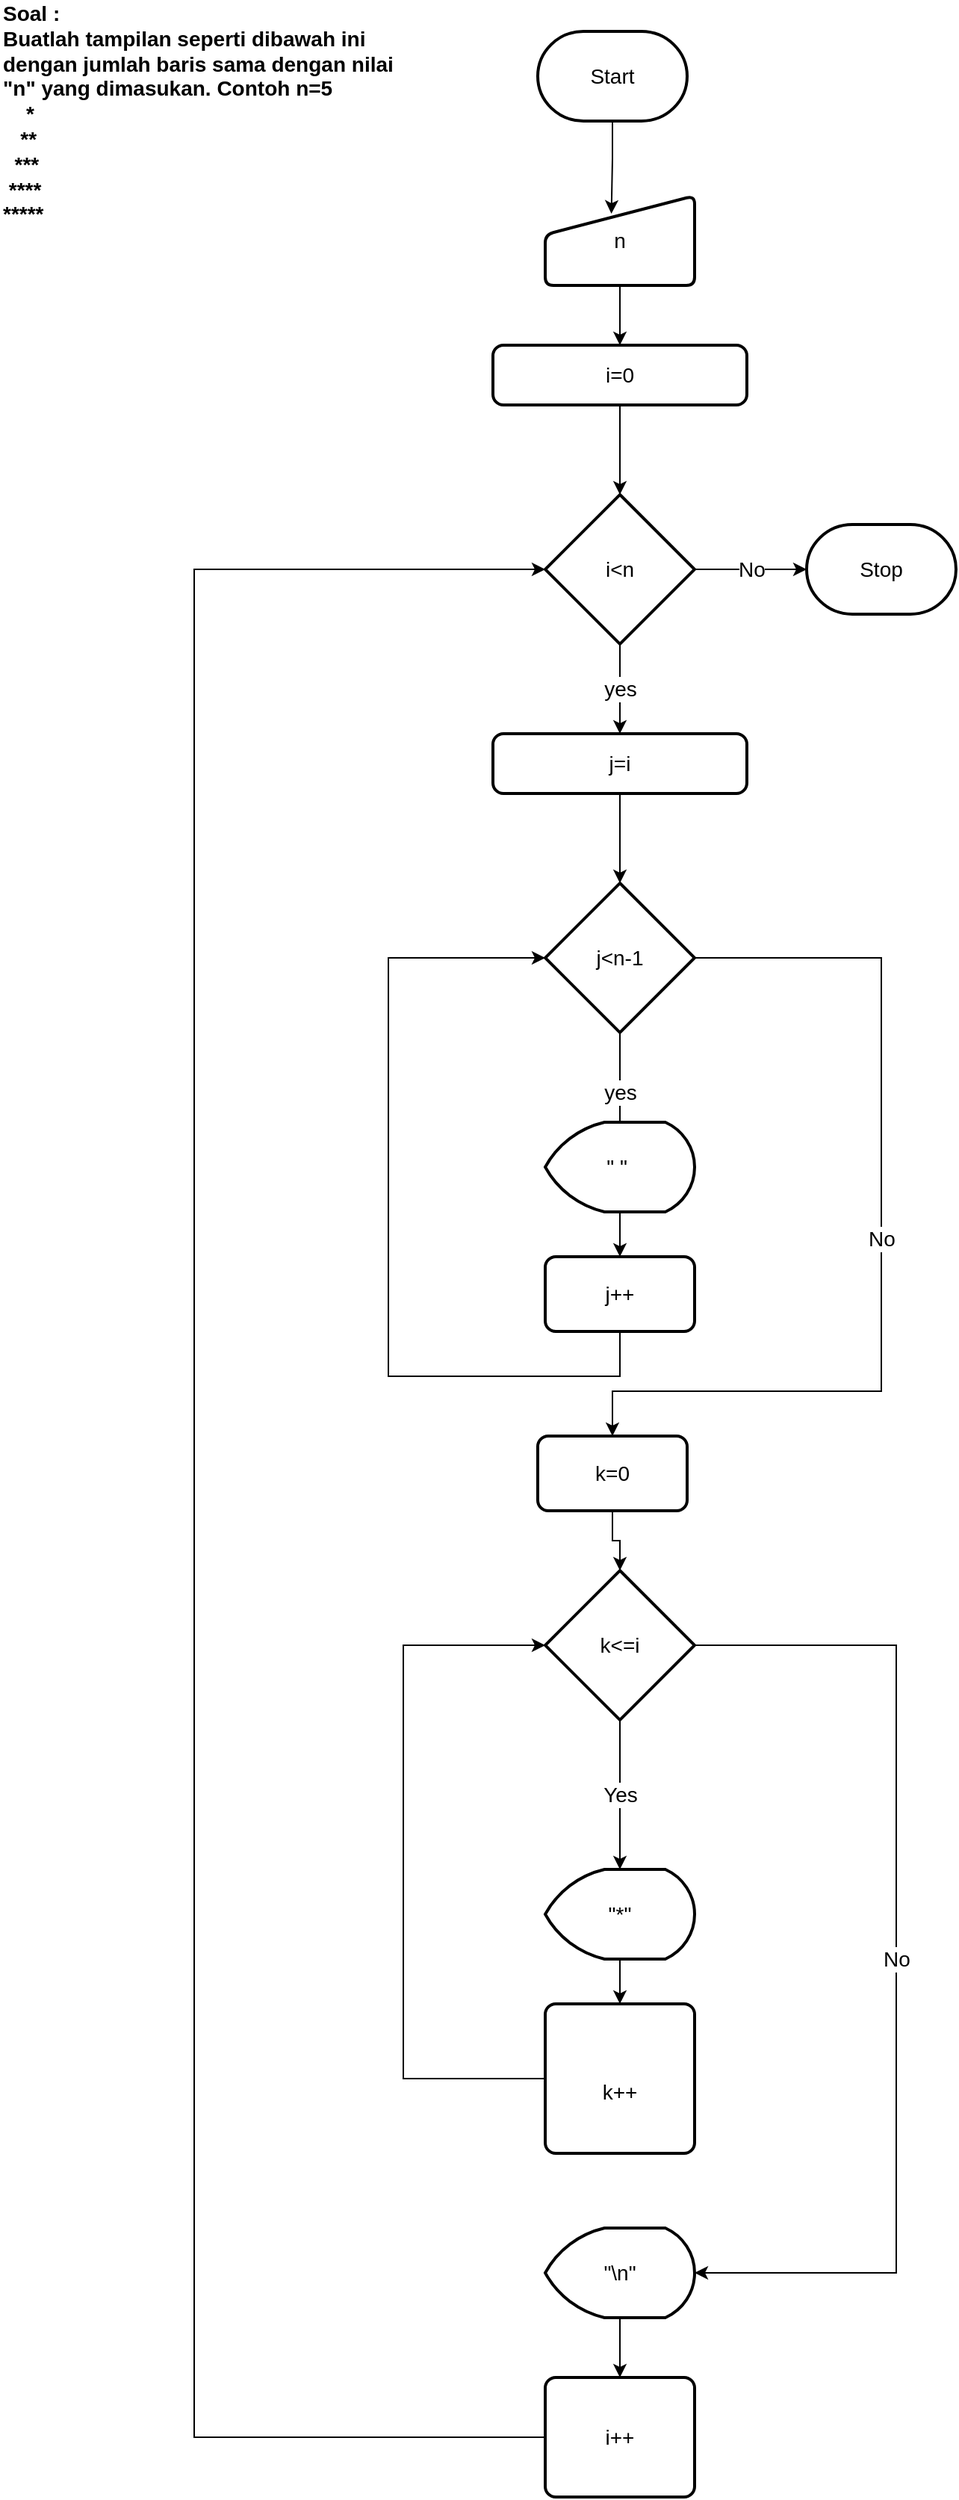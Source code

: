 <mxfile version="20.3.0" type="device"><diagram id="e6DZMCLWn--r9HJb2ryo" name="Page-1"><mxGraphModel dx="713" dy="1774" grid="1" gridSize="10" guides="1" tooltips="1" connect="1" arrows="1" fold="1" page="1" pageScale="1" pageWidth="850" pageHeight="1100" math="0" shadow="0"><root><mxCell id="0"/><mxCell id="1" parent="0"/><mxCell id="j0m44R5n92u7Xzgbke4k-1" value="&lt;font style=&quot;font-size: 14px;&quot;&gt;&lt;b&gt;Soal :&lt;br&gt;Buatlah tampilan seperti dibawah ini dengan jumlah baris sama dengan nilai &quot;n&quot; yang dimasukan. Contoh n=5&lt;br&gt;&amp;nbsp; &amp;nbsp; *&lt;br&gt;&amp;nbsp; &amp;nbsp;**&lt;br&gt;&amp;nbsp; ***&lt;br&gt;&amp;nbsp;****&lt;br&gt;*****&lt;/b&gt;&lt;/font&gt;" style="text;html=1;strokeColor=none;fillColor=none;align=left;verticalAlign=middle;whiteSpace=wrap;rounded=0;" vertex="1" parent="1"><mxGeometry x="10" y="-20" width="280" height="130" as="geometry"/></mxCell><mxCell id="j0m44R5n92u7Xzgbke4k-5" style="edgeStyle=orthogonalEdgeStyle;rounded=0;orthogonalLoop=1;jettySize=auto;html=1;entryX=0.443;entryY=0.2;entryDx=0;entryDy=0;entryPerimeter=0;fontSize=14;" edge="1" parent="1" source="j0m44R5n92u7Xzgbke4k-3" target="j0m44R5n92u7Xzgbke4k-4"><mxGeometry relative="1" as="geometry"/></mxCell><mxCell id="j0m44R5n92u7Xzgbke4k-3" value="Start" style="strokeWidth=2;html=1;shape=mxgraph.flowchart.terminator;whiteSpace=wrap;fontSize=14;" vertex="1" parent="1"><mxGeometry x="370" y="-10" width="100" height="60" as="geometry"/></mxCell><mxCell id="j0m44R5n92u7Xzgbke4k-29" value="" style="edgeStyle=orthogonalEdgeStyle;rounded=0;orthogonalLoop=1;jettySize=auto;html=1;fontSize=14;" edge="1" parent="1" source="j0m44R5n92u7Xzgbke4k-4" target="j0m44R5n92u7Xzgbke4k-6"><mxGeometry relative="1" as="geometry"/></mxCell><mxCell id="j0m44R5n92u7Xzgbke4k-4" value="n" style="html=1;strokeWidth=2;shape=manualInput;whiteSpace=wrap;rounded=1;size=26;arcSize=11;fontSize=14;" vertex="1" parent="1"><mxGeometry x="375" y="100" width="100" height="60" as="geometry"/></mxCell><mxCell id="j0m44R5n92u7Xzgbke4k-28" style="edgeStyle=orthogonalEdgeStyle;rounded=0;orthogonalLoop=1;jettySize=auto;html=1;entryX=0.5;entryY=0;entryDx=0;entryDy=0;entryPerimeter=0;fontSize=14;" edge="1" parent="1" source="j0m44R5n92u7Xzgbke4k-6" target="j0m44R5n92u7Xzgbke4k-7"><mxGeometry relative="1" as="geometry"/></mxCell><mxCell id="j0m44R5n92u7Xzgbke4k-6" value="i=0" style="rounded=1;whiteSpace=wrap;html=1;absoluteArcSize=1;arcSize=14;strokeWidth=2;fontSize=14;" vertex="1" parent="1"><mxGeometry x="340" y="200" width="170" height="40" as="geometry"/></mxCell><mxCell id="j0m44R5n92u7Xzgbke4k-9" value="No" style="edgeStyle=orthogonalEdgeStyle;rounded=0;orthogonalLoop=1;jettySize=auto;html=1;fontSize=14;" edge="1" parent="1" source="j0m44R5n92u7Xzgbke4k-7" target="j0m44R5n92u7Xzgbke4k-8"><mxGeometry relative="1" as="geometry"/></mxCell><mxCell id="j0m44R5n92u7Xzgbke4k-13" value="yes" style="edgeStyle=orthogonalEdgeStyle;rounded=0;orthogonalLoop=1;jettySize=auto;html=1;fontSize=14;" edge="1" parent="1" source="j0m44R5n92u7Xzgbke4k-7" target="j0m44R5n92u7Xzgbke4k-11"><mxGeometry relative="1" as="geometry"/></mxCell><mxCell id="j0m44R5n92u7Xzgbke4k-7" value="i&amp;lt;n" style="strokeWidth=2;html=1;shape=mxgraph.flowchart.decision;whiteSpace=wrap;fontSize=14;" vertex="1" parent="1"><mxGeometry x="375" y="300" width="100" height="100" as="geometry"/></mxCell><mxCell id="j0m44R5n92u7Xzgbke4k-8" value="Stop" style="strokeWidth=2;html=1;shape=mxgraph.flowchart.terminator;whiteSpace=wrap;fontSize=14;" vertex="1" parent="1"><mxGeometry x="550" y="320" width="100" height="60" as="geometry"/></mxCell><mxCell id="j0m44R5n92u7Xzgbke4k-14" value="" style="edgeStyle=orthogonalEdgeStyle;rounded=0;orthogonalLoop=1;jettySize=auto;html=1;fontSize=14;" edge="1" parent="1" source="j0m44R5n92u7Xzgbke4k-11" target="j0m44R5n92u7Xzgbke4k-12"><mxGeometry relative="1" as="geometry"/></mxCell><mxCell id="j0m44R5n92u7Xzgbke4k-11" value="j=i" style="rounded=1;whiteSpace=wrap;html=1;absoluteArcSize=1;arcSize=14;strokeWidth=2;fontSize=14;" vertex="1" parent="1"><mxGeometry x="340" y="460" width="170" height="40" as="geometry"/></mxCell><mxCell id="j0m44R5n92u7Xzgbke4k-16" value="yes" style="edgeStyle=orthogonalEdgeStyle;rounded=0;orthogonalLoop=1;jettySize=auto;html=1;fontSize=14;" edge="1" parent="1" source="j0m44R5n92u7Xzgbke4k-12" target="j0m44R5n92u7Xzgbke4k-15"><mxGeometry x="-0.467" relative="1" as="geometry"><mxPoint as="offset"/></mxGeometry></mxCell><mxCell id="j0m44R5n92u7Xzgbke4k-24" value="No" style="edgeStyle=orthogonalEdgeStyle;rounded=0;orthogonalLoop=1;jettySize=auto;html=1;fontSize=14;entryX=0.5;entryY=0;entryDx=0;entryDy=0;" edge="1" parent="1" source="j0m44R5n92u7Xzgbke4k-12" target="j0m44R5n92u7Xzgbke4k-19"><mxGeometry relative="1" as="geometry"><mxPoint x="430" y="880" as="targetPoint"/><Array as="points"><mxPoint x="600" y="610"/><mxPoint x="600" y="900"/><mxPoint x="420" y="900"/></Array></mxGeometry></mxCell><mxCell id="j0m44R5n92u7Xzgbke4k-12" value="j&amp;lt;n-1" style="strokeWidth=2;html=1;shape=mxgraph.flowchart.decision;whiteSpace=wrap;fontSize=14;" vertex="1" parent="1"><mxGeometry x="375" y="560" width="100" height="100" as="geometry"/></mxCell><mxCell id="j0m44R5n92u7Xzgbke4k-18" style="edgeStyle=orthogonalEdgeStyle;rounded=0;orthogonalLoop=1;jettySize=auto;html=1;fontSize=14;entryX=0;entryY=0.5;entryDx=0;entryDy=0;entryPerimeter=0;" edge="1" parent="1" source="j0m44R5n92u7Xzgbke4k-15" target="j0m44R5n92u7Xzgbke4k-12"><mxGeometry relative="1" as="geometry"><mxPoint x="270" y="680" as="targetPoint"/><Array as="points"><mxPoint x="425" y="890"/><mxPoint x="270" y="890"/><mxPoint x="270" y="610"/></Array></mxGeometry></mxCell><mxCell id="j0m44R5n92u7Xzgbke4k-15" value="j++" style="rounded=1;whiteSpace=wrap;html=1;absoluteArcSize=1;arcSize=14;strokeWidth=2;fontSize=14;" vertex="1" parent="1"><mxGeometry x="375" y="810" width="100" height="50" as="geometry"/></mxCell><mxCell id="j0m44R5n92u7Xzgbke4k-23" value="" style="edgeStyle=orthogonalEdgeStyle;rounded=0;orthogonalLoop=1;jettySize=auto;html=1;fontSize=14;" edge="1" parent="1" source="j0m44R5n92u7Xzgbke4k-19" target="j0m44R5n92u7Xzgbke4k-20"><mxGeometry relative="1" as="geometry"/></mxCell><mxCell id="j0m44R5n92u7Xzgbke4k-19" value="k=0" style="rounded=1;whiteSpace=wrap;html=1;absoluteArcSize=1;arcSize=14;strokeWidth=2;fontSize=14;" vertex="1" parent="1"><mxGeometry x="370" y="930" width="100" height="50" as="geometry"/></mxCell><mxCell id="j0m44R5n92u7Xzgbke4k-22" value="Yes" style="edgeStyle=orthogonalEdgeStyle;rounded=0;orthogonalLoop=1;jettySize=auto;html=1;fontSize=14;entryX=0.5;entryY=0;entryDx=0;entryDy=0;entryPerimeter=0;" edge="1" parent="1" source="j0m44R5n92u7Xzgbke4k-20" target="j0m44R5n92u7Xzgbke4k-30"><mxGeometry relative="1" as="geometry"><mxPoint x="430" y="1180" as="targetPoint"/><Array as="points"/></mxGeometry></mxCell><mxCell id="j0m44R5n92u7Xzgbke4k-26" value="No" style="edgeStyle=orthogonalEdgeStyle;rounded=0;orthogonalLoop=1;jettySize=auto;html=1;fontSize=14;entryX=1;entryY=0.5;entryDx=0;entryDy=0;entryPerimeter=0;" edge="1" parent="1" source="j0m44R5n92u7Xzgbke4k-20" target="j0m44R5n92u7Xzgbke4k-33"><mxGeometry relative="1" as="geometry"><mxPoint x="480" y="1490" as="targetPoint"/><Array as="points"><mxPoint x="610" y="1070"/><mxPoint x="610" y="1490"/></Array></mxGeometry></mxCell><mxCell id="j0m44R5n92u7Xzgbke4k-20" value="k&amp;lt;=i" style="strokeWidth=2;html=1;shape=mxgraph.flowchart.decision;whiteSpace=wrap;fontSize=14;" vertex="1" parent="1"><mxGeometry x="375" y="1020" width="100" height="100" as="geometry"/></mxCell><mxCell id="j0m44R5n92u7Xzgbke4k-38" style="edgeStyle=orthogonalEdgeStyle;rounded=0;orthogonalLoop=1;jettySize=auto;html=1;fontSize=14;entryX=0;entryY=0.5;entryDx=0;entryDy=0;entryPerimeter=0;" edge="1" parent="1" source="j0m44R5n92u7Xzgbke4k-21" target="j0m44R5n92u7Xzgbke4k-20"><mxGeometry relative="1" as="geometry"><mxPoint x="350" y="1070" as="targetPoint"/><Array as="points"><mxPoint x="280" y="1360"/><mxPoint x="280" y="1070"/></Array></mxGeometry></mxCell><mxCell id="j0m44R5n92u7Xzgbke4k-21" value="&lt;br&gt;k++" style="rounded=1;whiteSpace=wrap;html=1;absoluteArcSize=1;arcSize=14;strokeWidth=2;fontSize=14;" vertex="1" parent="1"><mxGeometry x="375" y="1310" width="100" height="100" as="geometry"/></mxCell><mxCell id="j0m44R5n92u7Xzgbke4k-27" style="edgeStyle=orthogonalEdgeStyle;rounded=0;orthogonalLoop=1;jettySize=auto;html=1;fontSize=14;entryX=0;entryY=0.5;entryDx=0;entryDy=0;entryPerimeter=0;exitX=0;exitY=0.5;exitDx=0;exitDy=0;" edge="1" parent="1" source="j0m44R5n92u7Xzgbke4k-34" target="j0m44R5n92u7Xzgbke4k-7"><mxGeometry relative="1" as="geometry"><mxPoint x="350" y="340" as="targetPoint"/><mxPoint x="370" y="1600" as="sourcePoint"/><Array as="points"><mxPoint x="140" y="1600"/><mxPoint x="140" y="350"/></Array></mxGeometry></mxCell><mxCell id="j0m44R5n92u7Xzgbke4k-32" value="" style="edgeStyle=orthogonalEdgeStyle;rounded=0;orthogonalLoop=1;jettySize=auto;html=1;fontSize=14;" edge="1" parent="1" source="j0m44R5n92u7Xzgbke4k-30" target="j0m44R5n92u7Xzgbke4k-21"><mxGeometry relative="1" as="geometry"/></mxCell><mxCell id="j0m44R5n92u7Xzgbke4k-30" value="&quot;*&quot;" style="strokeWidth=2;html=1;shape=mxgraph.flowchart.display;whiteSpace=wrap;fontSize=14;" vertex="1" parent="1"><mxGeometry x="375" y="1220" width="100" height="60" as="geometry"/></mxCell><mxCell id="j0m44R5n92u7Xzgbke4k-35" value="" style="edgeStyle=orthogonalEdgeStyle;rounded=0;orthogonalLoop=1;jettySize=auto;html=1;fontSize=14;" edge="1" parent="1" source="j0m44R5n92u7Xzgbke4k-33" target="j0m44R5n92u7Xzgbke4k-34"><mxGeometry relative="1" as="geometry"/></mxCell><mxCell id="j0m44R5n92u7Xzgbke4k-33" value="&quot;\n&quot;" style="strokeWidth=2;html=1;shape=mxgraph.flowchart.display;whiteSpace=wrap;fontSize=14;" vertex="1" parent="1"><mxGeometry x="375" y="1460" width="100" height="60" as="geometry"/></mxCell><mxCell id="j0m44R5n92u7Xzgbke4k-34" value="i++" style="rounded=1;whiteSpace=wrap;html=1;absoluteArcSize=1;arcSize=14;strokeWidth=2;fontSize=14;" vertex="1" parent="1"><mxGeometry x="375" y="1560" width="100" height="80" as="geometry"/></mxCell><mxCell id="j0m44R5n92u7Xzgbke4k-37" value="&quot; &quot;&amp;nbsp;" style="strokeWidth=2;html=1;shape=mxgraph.flowchart.display;whiteSpace=wrap;fontSize=14;" vertex="1" parent="1"><mxGeometry x="375" y="720" width="100" height="60" as="geometry"/></mxCell></root></mxGraphModel></diagram></mxfile>